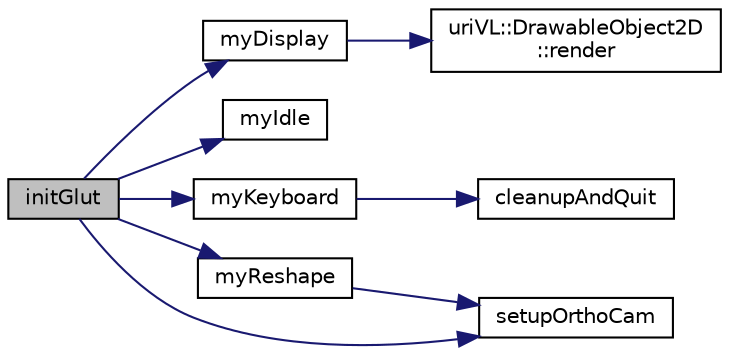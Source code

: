 digraph "initGlut"
{
  edge [fontname="Helvetica",fontsize="10",labelfontname="Helvetica",labelfontsize="10"];
  node [fontname="Helvetica",fontsize="10",shape=record];
  rankdir="LR";
  Node1 [label="initGlut",height=0.2,width=0.4,color="black", fillcolor="grey75", style="filled", fontcolor="black"];
  Node1 -> Node2 [color="midnightblue",fontsize="10",style="solid",fontname="Helvetica"];
  Node2 [label="myDisplay",height=0.2,width=0.4,color="black", fillcolor="white", style="filled",URL="$videoGrabbing__main_8cpp.html#ac158bfc1571fb83c31d7035c8497a5a3"];
  Node2 -> Node3 [color="midnightblue",fontsize="10",style="solid",fontname="Helvetica"];
  Node3 [label="uriVL::DrawableObject2D\l::render",height=0.2,width=0.4,color="black", fillcolor="white", style="filled",URL="$classuriVL_1_1DrawableObject2D.html#ac8e503cfade891e7ac2a25467cb7d24a",tooltip="Renders the object at the default depth and (0, 0) location. "];
  Node1 -> Node4 [color="midnightblue",fontsize="10",style="solid",fontname="Helvetica"];
  Node4 [label="myIdle",height=0.2,width=0.4,color="black", fillcolor="white", style="filled",URL="$videoGrabbing__main_8cpp.html#a8b6b5874f18eb288af28f2ea8dc37afd"];
  Node1 -> Node5 [color="midnightblue",fontsize="10",style="solid",fontname="Helvetica"];
  Node5 [label="myKeyboard",height=0.2,width=0.4,color="black", fillcolor="white", style="filled",URL="$videoGrabbing__main_8cpp.html#a2380242ef771b5a0d59cce4a680dc9df"];
  Node5 -> Node6 [color="midnightblue",fontsize="10",style="solid",fontname="Helvetica"];
  Node6 [label="cleanupAndQuit",height=0.2,width=0.4,color="black", fillcolor="white", style="filled",URL="$videoGrabbing__main_8cpp.html#ab5774c0c168c63ad4c75e9bf6f09e72b"];
  Node1 -> Node7 [color="midnightblue",fontsize="10",style="solid",fontname="Helvetica"];
  Node7 [label="myReshape",height=0.2,width=0.4,color="black", fillcolor="white", style="filled",URL="$videoGrabbing__main_8cpp.html#ae659bda7aa3ae9f52f7fed05f3c900fb"];
  Node7 -> Node8 [color="midnightblue",fontsize="10",style="solid",fontname="Helvetica"];
  Node8 [label="setupOrthoCam",height=0.2,width=0.4,color="black", fillcolor="white", style="filled",URL="$videoGrabbing__main_8cpp.html#a63754419aeda022dcd6db14eaddd530f"];
  Node1 -> Node8 [color="midnightblue",fontsize="10",style="solid",fontname="Helvetica"];
}

